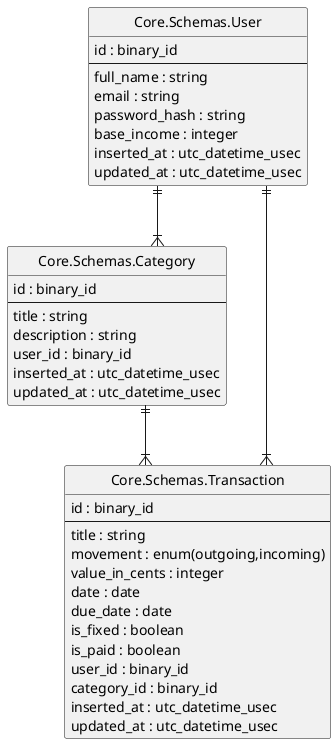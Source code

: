 @startuml

set namespaceSeparator none
hide circle
hide methods

skinparam linetype ortho
skinparam defaultFontName Roboto Mono
skinparam shadowing false


entity Core.Schemas.Category {
  id : binary_id
  --
  title : string
  description : string
  user_id : binary_id
  inserted_at : utc_datetime_usec
  updated_at : utc_datetime_usec
}

entity Core.Schemas.Transaction {
  id : binary_id
  --
  title : string
  movement : enum(outgoing,incoming)
  value_in_cents : integer
  date : date
  due_date : date
  is_fixed : boolean
  is_paid : boolean
  user_id : binary_id
  category_id : binary_id
  inserted_at : utc_datetime_usec
  updated_at : utc_datetime_usec
}

entity Core.Schemas.User {
  id : binary_id
  --
  full_name : string
  email : string
  password_hash : string
  base_income : integer
  inserted_at : utc_datetime_usec
  updated_at : utc_datetime_usec
}

Core.Schemas.Category ||--|{ Core.Schemas.Transaction
Core.Schemas.User ||--|{ Core.Schemas.Category
Core.Schemas.User ||--|{ Core.Schemas.Transaction
@enduml
